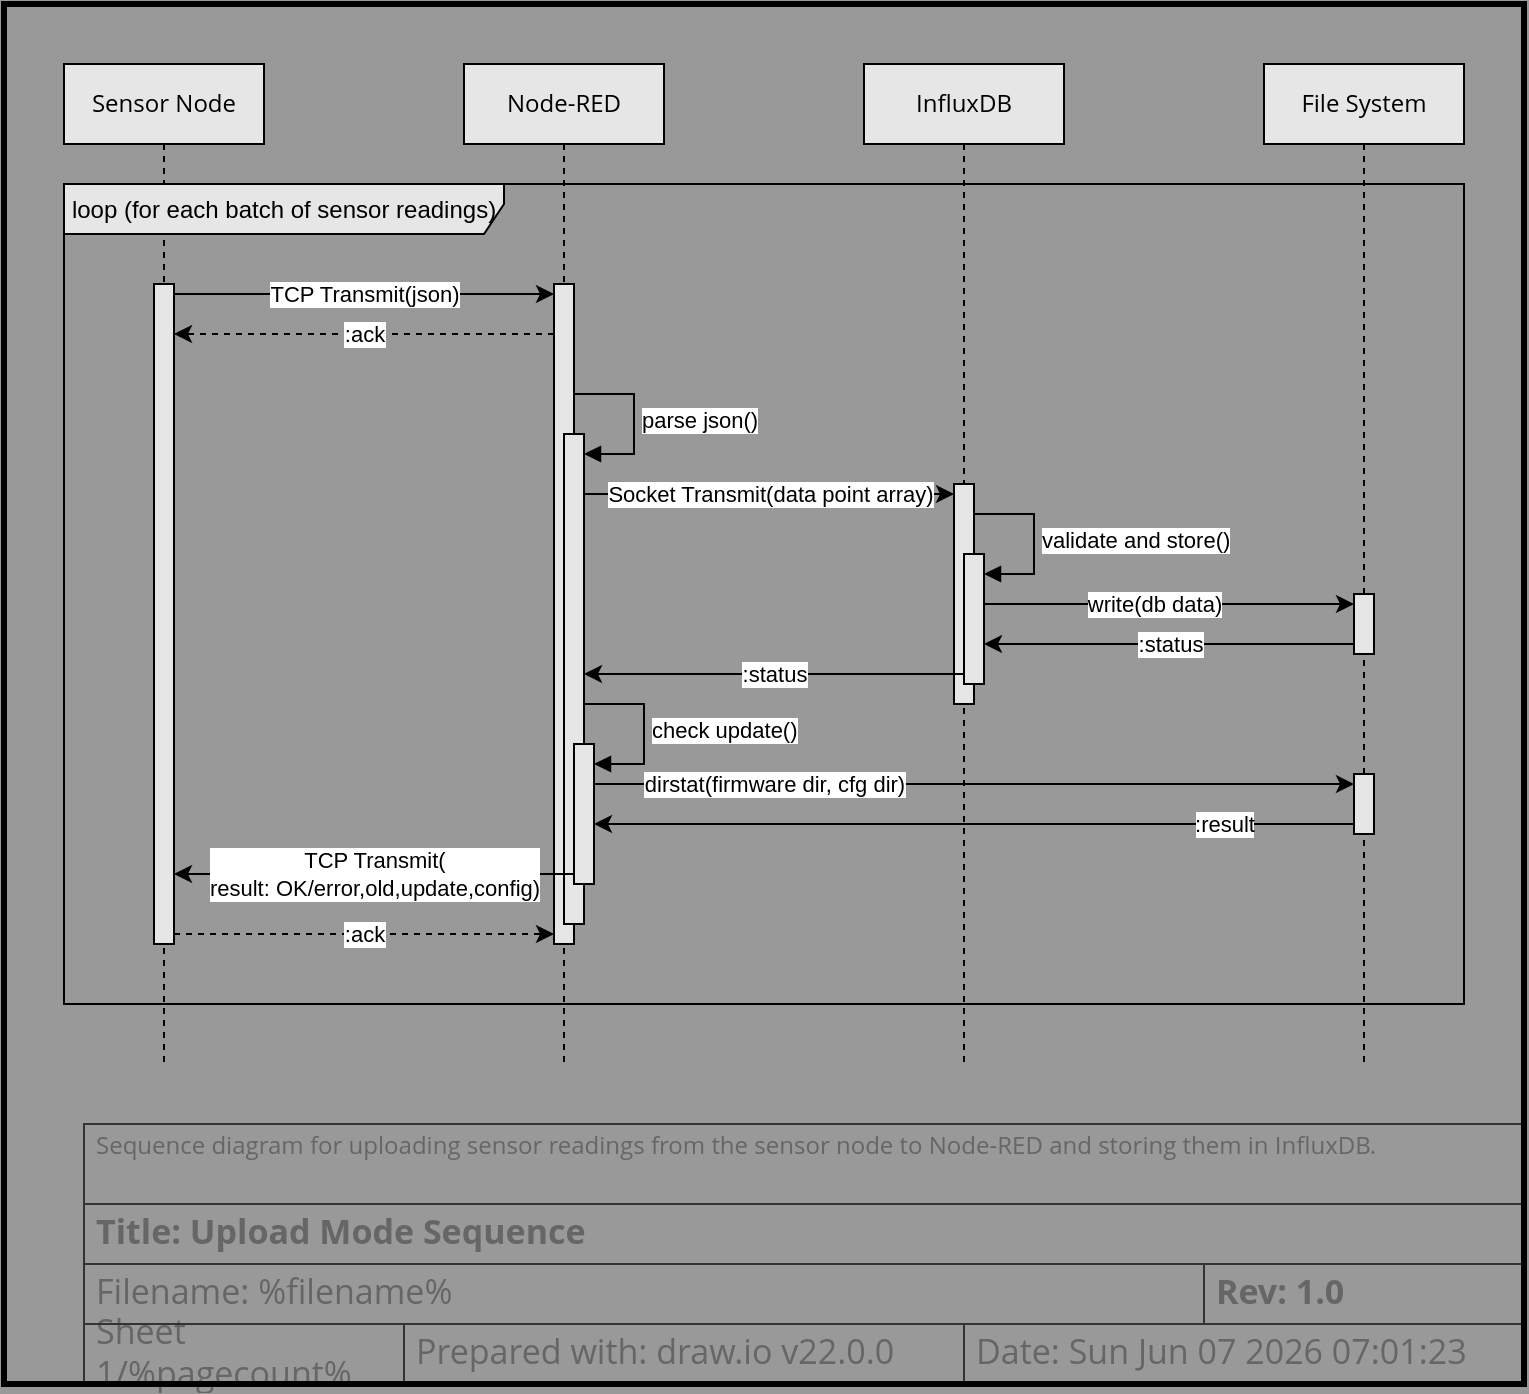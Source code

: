 <mxfile version="22.0.2" type="device">
  <diagram name="Upload Mode Sequence" id="fo18u6Ch1KVScq3Fo-Wy">
    <mxGraphModel dx="1420" dy="1772" grid="1" gridSize="10" guides="1" tooltips="1" connect="1" arrows="1" fold="1" page="1" pageScale="1" pageWidth="800" pageHeight="350" background="#999999" math="0" shadow="0">
      <root>
        <object label="" description="Sequence diagram for uploading sensor readings from the sensor node to Node-RED and storing them in InfluxDB." rev="1.0" id="0">
          <mxCell />
        </object>
        <object label="Title Block" id="1">
          <mxCell style="locked=1;" parent="0" />
        </object>
        <mxCell id="h7L3MlKvrl_dhOmhB3lf-10" value="Prepared with: draw.io v22.0.0" style="strokeWidth=1;shadow=0;dashed=0;align=center;html=1;shape=mxgraph.mockup.text.textBox;fontColor=#666666;align=left;fontSize=17;spacingLeft=4;spacingTop=-3;whiteSpace=wrap;strokeColor=#333333;mainText=;fillColor=none;fontFamily=Open Sans;movable=1;resizable=1;rotatable=1;deletable=1;editable=1;locked=0;connectable=1;" parent="1" vertex="1">
          <mxGeometry x="220" y="300" width="280" height="30" as="geometry" />
        </mxCell>
        <object label="&lt;div align=&quot;left&quot;&gt;Sheet %pagenumber%/%pagecount%&lt;/div&gt;" placeholders="1" id="h7L3MlKvrl_dhOmhB3lf-12">
          <mxCell style="strokeWidth=1;shadow=0;dashed=0;align=left;html=1;shape=mxgraph.mockup.text.textBox;fontColor=#666666;align=left;fontSize=17;spacingLeft=4;spacingTop=-3;whiteSpace=wrap;strokeColor=#333333;mainText=;fillColor=none;fontFamily=Open Sans;movable=1;resizable=1;rotatable=1;deletable=1;editable=1;locked=0;connectable=1;" parent="1" vertex="1">
            <mxGeometry x="60" y="300" width="160" height="30" as="geometry" />
          </mxCell>
        </object>
        <object label="Date: &lt;font style=&quot;font-size: 17px;&quot;&gt;%date{ddd mmm dd yyyy HH:MM:ss}%&lt;/font&gt;" placeholders="1" id="h7L3MlKvrl_dhOmhB3lf-13">
          <mxCell style="strokeWidth=1;shadow=0;dashed=0;align=center;html=1;shape=mxgraph.mockup.text.textBox;fontColor=#666666;align=left;fontSize=17;spacingLeft=4;spacingTop=-3;whiteSpace=wrap;strokeColor=#333333;mainText=;fillColor=none;fontFamily=Open Sans;movable=1;resizable=1;rotatable=1;deletable=1;editable=1;locked=0;connectable=1;" parent="1" vertex="1">
            <mxGeometry x="500" y="300" width="280" height="30" as="geometry" />
          </mxCell>
        </object>
        <object label="&lt;b&gt;Title: %page%&lt;/b&gt;" placeholders="1" id="h7L3MlKvrl_dhOmhB3lf-14">
          <mxCell style="strokeWidth=1;shadow=0;dashed=0;align=center;html=1;shape=mxgraph.mockup.text.textBox;fontColor=#666666;align=left;fontSize=17;spacingLeft=4;spacingTop=-3;whiteSpace=wrap;strokeColor=#333333;mainText=;fillColor=none;fontFamily=Open Sans;movable=1;resizable=1;rotatable=1;deletable=1;editable=1;locked=0;connectable=1;" parent="1" vertex="1">
            <mxGeometry x="60" y="240" width="720" height="30" as="geometry" />
          </mxCell>
        </object>
        <object label="Filename: %filename%" placeholders="1" id="h7L3MlKvrl_dhOmhB3lf-15">
          <mxCell style="strokeWidth=1;shadow=0;dashed=0;align=center;html=1;shape=mxgraph.mockup.text.textBox;fontColor=#666666;align=left;fontSize=17;spacingLeft=4;spacingTop=-3;whiteSpace=wrap;strokeColor=#333333;mainText=;fillColor=none;fontFamily=Open Sans;movable=1;resizable=1;rotatable=1;deletable=1;editable=1;locked=0;connectable=1;" parent="1" vertex="1">
            <mxGeometry x="60" y="270" width="560" height="30" as="geometry" />
          </mxCell>
        </object>
        <object label="&lt;div align=&quot;left&quot;&gt;%description%&lt;/div&gt;" placeholders="1" id="h7L3MlKvrl_dhOmhB3lf-16">
          <mxCell style="strokeWidth=1;shadow=0;dashed=0;html=1;shape=mxgraph.mockup.text.textBox;fontColor=#666666;align=left;verticalAlign=top;fontSize=12;spacingLeft=4;spacingTop=-3;whiteSpace=wrap;strokeColor=#333333;mainText=;fillColor=none;fontFamily=Open Sans;movable=1;resizable=1;rotatable=1;deletable=1;editable=1;locked=0;connectable=1;" parent="1" vertex="1">
            <mxGeometry x="60" y="200" width="720" height="40" as="geometry" />
          </mxCell>
        </object>
        <object label="&lt;b&gt;Rev: %rev%&lt;br&gt;&lt;/b&gt;" placeholders="1" id="EyKvBmyPNv_MzgSUc5b6-1">
          <mxCell style="strokeWidth=1;shadow=0;dashed=0;align=center;html=1;shape=mxgraph.mockup.text.textBox;fontColor=#666666;align=left;fontSize=17;spacingLeft=4;spacingTop=-3;whiteSpace=wrap;strokeColor=#333333;mainText=;fillColor=none;fontFamily=Open Sans;movable=1;resizable=1;rotatable=1;deletable=1;editable=1;locked=0;connectable=1;" parent="1" vertex="1">
            <mxGeometry x="620" y="270" width="160" height="30" as="geometry" />
          </mxCell>
        </object>
        <object label="Drawing Frame" id="2jkEU8j2_UPUL1MGRyPS-1">
          <mxCell style="locked=1;" parent="0" />
        </object>
        <mxCell id="2jkEU8j2_UPUL1MGRyPS-2" value="" style="rounded=0;whiteSpace=wrap;html=1;fillColor=none;strokeWidth=3;movable=1;resizable=1;rotatable=1;deletable=1;editable=1;locked=0;connectable=1;" parent="2jkEU8j2_UPUL1MGRyPS-1" vertex="1">
          <mxGeometry x="20" y="-360" width="760" height="690" as="geometry" />
        </mxCell>
        <object label="Document" id="NbdiYjX3MhI7OpqD2NvG-1">
          <mxCell parent="0" />
        </object>
        <mxCell id="Iwt6Ft-PqrTWGJXxDrMG-18" value="Sensor Node" style="shape=umlLifeline;perimeter=lifelinePerimeter;whiteSpace=wrap;html=1;container=1;dropTarget=0;collapsible=0;recursiveResize=0;outlineConnect=0;portConstraint=eastwest;newEdgeStyle={&quot;curved&quot;:0,&quot;rounded&quot;:0};fontFamily=Open Sans;fillColor=#E6E6E6;" parent="NbdiYjX3MhI7OpqD2NvG-1" vertex="1">
          <mxGeometry x="50" y="-330" width="100" height="500" as="geometry" />
        </mxCell>
        <mxCell id="2Xtk54-N99RbmGmHN2v5-2" value="" style="html=1;points=[[0,0,0,0,5],[0,1,0,0,-5],[1,0,0,0,5],[1,1,0,0,-5]];perimeter=orthogonalPerimeter;outlineConnect=0;targetShapes=umlLifeline;portConstraint=eastwest;newEdgeStyle={&quot;curved&quot;:0,&quot;rounded&quot;:0};fillColor=#E6E6E6;" vertex="1" parent="Iwt6Ft-PqrTWGJXxDrMG-18">
          <mxGeometry x="45" y="110" width="10" height="330" as="geometry" />
        </mxCell>
        <mxCell id="2Xtk54-N99RbmGmHN2v5-27" value="loop (for each batch of sensor readings)" style="shape=umlFrame;whiteSpace=wrap;html=1;pointerEvents=0;fillColor=#E6E6E6;width=220;height=25;" vertex="1" parent="NbdiYjX3MhI7OpqD2NvG-1">
          <mxGeometry x="50" y="-270" width="700" height="410" as="geometry" />
        </mxCell>
        <mxCell id="Iwt6Ft-PqrTWGJXxDrMG-19" value="Node-RED" style="shape=umlLifeline;perimeter=lifelinePerimeter;whiteSpace=wrap;html=1;container=1;dropTarget=0;collapsible=0;recursiveResize=0;outlineConnect=0;portConstraint=eastwest;newEdgeStyle={&quot;curved&quot;:0,&quot;rounded&quot;:0};fontFamily=Open Sans;fillColor=#E6E6E6;" parent="NbdiYjX3MhI7OpqD2NvG-1" vertex="1">
          <mxGeometry x="250" y="-330" width="100" height="500" as="geometry" />
        </mxCell>
        <mxCell id="2Xtk54-N99RbmGmHN2v5-4" value="" style="html=1;points=[[0,0,0,0,5],[0,1,0,0,-5],[1,0,0,0,5],[1,1,0,0,-5]];perimeter=orthogonalPerimeter;outlineConnect=0;targetShapes=umlLifeline;portConstraint=eastwest;newEdgeStyle={&quot;curved&quot;:0,&quot;rounded&quot;:0};fillColor=#E6E6E6;" vertex="1" parent="Iwt6Ft-PqrTWGJXxDrMG-19">
          <mxGeometry x="45" y="110" width="10" height="330" as="geometry" />
        </mxCell>
        <mxCell id="2Xtk54-N99RbmGmHN2v5-5" value="" style="html=1;points=[[0,0,0,0,5],[0,1,0,0,-5],[1,0,0,0,5],[1,1,0,0,-5]];perimeter=orthogonalPerimeter;outlineConnect=0;targetShapes=umlLifeline;portConstraint=eastwest;newEdgeStyle={&quot;curved&quot;:0,&quot;rounded&quot;:0};fillColor=#E6E6E6;" vertex="1" parent="Iwt6Ft-PqrTWGJXxDrMG-19">
          <mxGeometry x="50" y="185" width="10" height="245" as="geometry" />
        </mxCell>
        <mxCell id="2Xtk54-N99RbmGmHN2v5-6" value="parse json()" style="html=1;align=left;spacingLeft=2;endArrow=block;rounded=0;edgeStyle=orthogonalEdgeStyle;curved=0;rounded=0;" edge="1" target="2Xtk54-N99RbmGmHN2v5-5" parent="Iwt6Ft-PqrTWGJXxDrMG-19">
          <mxGeometry relative="1" as="geometry">
            <mxPoint x="55" y="165" as="sourcePoint" />
            <Array as="points">
              <mxPoint x="85" y="195" />
            </Array>
          </mxGeometry>
        </mxCell>
        <mxCell id="2Xtk54-N99RbmGmHN2v5-19" value="" style="html=1;points=[[0,0,0,0,5],[0,1,0,0,-5],[1,0,0,0,5],[1,1,0,0,-5]];perimeter=orthogonalPerimeter;outlineConnect=0;targetShapes=umlLifeline;portConstraint=eastwest;newEdgeStyle={&quot;curved&quot;:0,&quot;rounded&quot;:0};fillColor=#E6E6E6;" vertex="1" parent="Iwt6Ft-PqrTWGJXxDrMG-19">
          <mxGeometry x="55" y="340" width="10" height="70" as="geometry" />
        </mxCell>
        <mxCell id="2Xtk54-N99RbmGmHN2v5-20" value="check update()" style="html=1;align=left;spacingLeft=2;endArrow=block;rounded=0;edgeStyle=orthogonalEdgeStyle;curved=0;rounded=0;" edge="1" target="2Xtk54-N99RbmGmHN2v5-19" parent="Iwt6Ft-PqrTWGJXxDrMG-19">
          <mxGeometry relative="1" as="geometry">
            <mxPoint x="60" y="320" as="sourcePoint" />
            <Array as="points">
              <mxPoint x="90" y="350" />
            </Array>
          </mxGeometry>
        </mxCell>
        <mxCell id="Iwt6Ft-PqrTWGJXxDrMG-20" value="InfluxDB" style="shape=umlLifeline;perimeter=lifelinePerimeter;whiteSpace=wrap;html=1;container=1;dropTarget=0;collapsible=0;recursiveResize=0;outlineConnect=0;portConstraint=eastwest;newEdgeStyle={&quot;curved&quot;:0,&quot;rounded&quot;:0};fontFamily=Open Sans;fillColor=#E6E6E6;" parent="NbdiYjX3MhI7OpqD2NvG-1" vertex="1">
          <mxGeometry x="450" y="-330" width="100" height="500" as="geometry" />
        </mxCell>
        <mxCell id="2Xtk54-N99RbmGmHN2v5-8" value="" style="html=1;points=[[0,0,0,0,5],[0,1,0,0,-5],[1,0,0,0,5],[1,1,0,0,-5]];perimeter=orthogonalPerimeter;outlineConnect=0;targetShapes=umlLifeline;portConstraint=eastwest;newEdgeStyle={&quot;curved&quot;:0,&quot;rounded&quot;:0};fillColor=#E6E6E6;" vertex="1" parent="Iwt6Ft-PqrTWGJXxDrMG-20">
          <mxGeometry x="45" y="210" width="10" height="110" as="geometry" />
        </mxCell>
        <mxCell id="2Xtk54-N99RbmGmHN2v5-11" value="" style="html=1;points=[[0,0,0,0,5],[0,1,0,0,-5],[1,0,0,0,5],[1,1,0,0,-5]];perimeter=orthogonalPerimeter;outlineConnect=0;targetShapes=umlLifeline;portConstraint=eastwest;newEdgeStyle={&quot;curved&quot;:0,&quot;rounded&quot;:0};fillColor=#E6E6E6;" vertex="1" parent="Iwt6Ft-PqrTWGJXxDrMG-20">
          <mxGeometry x="50" y="245" width="10" height="65" as="geometry" />
        </mxCell>
        <mxCell id="2Xtk54-N99RbmGmHN2v5-12" value="validate and store()" style="html=1;align=left;spacingLeft=2;endArrow=block;rounded=0;edgeStyle=orthogonalEdgeStyle;curved=0;rounded=0;" edge="1" target="2Xtk54-N99RbmGmHN2v5-11" parent="Iwt6Ft-PqrTWGJXxDrMG-20">
          <mxGeometry relative="1" as="geometry">
            <mxPoint x="55" y="225" as="sourcePoint" />
            <Array as="points">
              <mxPoint x="85" y="255" />
            </Array>
          </mxGeometry>
        </mxCell>
        <mxCell id="Iwt6Ft-PqrTWGJXxDrMG-33" value="File System" style="shape=umlLifeline;perimeter=lifelinePerimeter;whiteSpace=wrap;html=1;container=1;dropTarget=0;collapsible=0;recursiveResize=0;outlineConnect=0;portConstraint=eastwest;newEdgeStyle={&quot;curved&quot;:0,&quot;rounded&quot;:0};fontFamily=Open Sans;fillColor=#E6E6E6;" parent="NbdiYjX3MhI7OpqD2NvG-1" vertex="1">
          <mxGeometry x="650" y="-330" width="100" height="500" as="geometry" />
        </mxCell>
        <mxCell id="2Xtk54-N99RbmGmHN2v5-15" value="" style="html=1;points=[[0,0,0,0,5],[0,1,0,0,-5],[1,0,0,0,5],[1,1,0,0,-5]];perimeter=orthogonalPerimeter;outlineConnect=0;targetShapes=umlLifeline;portConstraint=eastwest;newEdgeStyle={&quot;curved&quot;:0,&quot;rounded&quot;:0};fillColor=#E6E6E6;" vertex="1" parent="Iwt6Ft-PqrTWGJXxDrMG-33">
          <mxGeometry x="45" y="265" width="10" height="30" as="geometry" />
        </mxCell>
        <mxCell id="2Xtk54-N99RbmGmHN2v5-21" value="" style="html=1;points=[[0,0,0,0,5],[0,1,0,0,-5],[1,0,0,0,5],[1,1,0,0,-5]];perimeter=orthogonalPerimeter;outlineConnect=0;targetShapes=umlLifeline;portConstraint=eastwest;newEdgeStyle={&quot;curved&quot;:0,&quot;rounded&quot;:0};fillColor=#E6E6E6;" vertex="1" parent="Iwt6Ft-PqrTWGJXxDrMG-33">
          <mxGeometry x="45" y="355" width="10" height="30" as="geometry" />
        </mxCell>
        <mxCell id="2Xtk54-N99RbmGmHN2v5-3" style="edgeStyle=orthogonalEdgeStyle;rounded=0;orthogonalLoop=1;jettySize=auto;html=1;curved=0;exitX=1;exitY=0;exitDx=0;exitDy=5;exitPerimeter=0;endArrow=classic;endFill=1;entryX=0;entryY=0;entryDx=0;entryDy=5;entryPerimeter=0;" edge="1" parent="NbdiYjX3MhI7OpqD2NvG-1" source="2Xtk54-N99RbmGmHN2v5-2" target="2Xtk54-N99RbmGmHN2v5-4">
          <mxGeometry relative="1" as="geometry">
            <mxPoint x="220" y="-195" as="targetPoint" />
          </mxGeometry>
        </mxCell>
        <mxCell id="2Xtk54-N99RbmGmHN2v5-10" value="TCP Transmit(json)" style="edgeLabel;html=1;align=center;verticalAlign=middle;resizable=0;points=[];" vertex="1" connectable="0" parent="2Xtk54-N99RbmGmHN2v5-3">
          <mxGeometry x="-0.274" relative="1" as="geometry">
            <mxPoint x="26" as="offset" />
          </mxGeometry>
        </mxCell>
        <mxCell id="2Xtk54-N99RbmGmHN2v5-9" value="Socket Transmit(data point array)" style="rounded=0;orthogonalLoop=1;jettySize=auto;html=1;entryX=0;entryY=0;entryDx=0;entryDy=5;entryPerimeter=0;" edge="1" parent="NbdiYjX3MhI7OpqD2NvG-1" source="2Xtk54-N99RbmGmHN2v5-5" target="2Xtk54-N99RbmGmHN2v5-8">
          <mxGeometry relative="1" as="geometry" />
        </mxCell>
        <mxCell id="2Xtk54-N99RbmGmHN2v5-14" value=":status" style="rounded=0;orthogonalLoop=1;jettySize=auto;html=1;exitX=0;exitY=1;exitDx=0;exitDy=-5;exitPerimeter=0;" edge="1" parent="NbdiYjX3MhI7OpqD2NvG-1" source="2Xtk54-N99RbmGmHN2v5-11" target="2Xtk54-N99RbmGmHN2v5-5">
          <mxGeometry relative="1" as="geometry" />
        </mxCell>
        <mxCell id="2Xtk54-N99RbmGmHN2v5-16" style="rounded=0;orthogonalLoop=1;jettySize=auto;html=1;entryX=0;entryY=0;entryDx=0;entryDy=5;entryPerimeter=0;" edge="1" parent="NbdiYjX3MhI7OpqD2NvG-1" source="2Xtk54-N99RbmGmHN2v5-11" target="2Xtk54-N99RbmGmHN2v5-15">
          <mxGeometry relative="1" as="geometry" />
        </mxCell>
        <mxCell id="2Xtk54-N99RbmGmHN2v5-17" value="write(db data)" style="edgeLabel;html=1;align=center;verticalAlign=middle;resizable=0;points=[];" vertex="1" connectable="0" parent="2Xtk54-N99RbmGmHN2v5-16">
          <mxGeometry x="-0.082" relative="1" as="geometry">
            <mxPoint as="offset" />
          </mxGeometry>
        </mxCell>
        <mxCell id="2Xtk54-N99RbmGmHN2v5-18" value=":status" style="rounded=0;orthogonalLoop=1;jettySize=auto;html=1;exitX=0;exitY=1;exitDx=0;exitDy=-5;exitPerimeter=0;" edge="1" parent="NbdiYjX3MhI7OpqD2NvG-1" source="2Xtk54-N99RbmGmHN2v5-15" target="2Xtk54-N99RbmGmHN2v5-11">
          <mxGeometry relative="1" as="geometry" />
        </mxCell>
        <mxCell id="2Xtk54-N99RbmGmHN2v5-22" value="dirstat(firmware dir, cfg dir)" style="rounded=0;orthogonalLoop=1;jettySize=auto;html=1;entryX=0;entryY=0;entryDx=0;entryDy=5;entryPerimeter=0;" edge="1" parent="NbdiYjX3MhI7OpqD2NvG-1" source="2Xtk54-N99RbmGmHN2v5-19" target="2Xtk54-N99RbmGmHN2v5-21">
          <mxGeometry x="-0.526" relative="1" as="geometry">
            <mxPoint as="offset" />
          </mxGeometry>
        </mxCell>
        <mxCell id="2Xtk54-N99RbmGmHN2v5-23" value=":result" style="rounded=0;orthogonalLoop=1;jettySize=auto;html=1;exitX=0;exitY=1;exitDx=0;exitDy=-5;exitPerimeter=0;" edge="1" parent="NbdiYjX3MhI7OpqD2NvG-1" source="2Xtk54-N99RbmGmHN2v5-21" target="2Xtk54-N99RbmGmHN2v5-19">
          <mxGeometry x="-0.658" relative="1" as="geometry">
            <mxPoint as="offset" />
          </mxGeometry>
        </mxCell>
        <mxCell id="2Xtk54-N99RbmGmHN2v5-24" value="TCP Transmit(&lt;br&gt;result: OK/error,old,update,config)" style="rounded=0;orthogonalLoop=1;jettySize=auto;html=1;exitX=0;exitY=1;exitDx=0;exitDy=-5;exitPerimeter=0;" edge="1" parent="NbdiYjX3MhI7OpqD2NvG-1" source="2Xtk54-N99RbmGmHN2v5-19" target="2Xtk54-N99RbmGmHN2v5-2">
          <mxGeometry relative="1" as="geometry">
            <mxPoint x="105" y="70" as="targetPoint" />
          </mxGeometry>
        </mxCell>
        <mxCell id="2Xtk54-N99RbmGmHN2v5-25" value=":ack" style="rounded=0;orthogonalLoop=1;jettySize=auto;html=1;dashed=1;" edge="1" parent="NbdiYjX3MhI7OpqD2NvG-1">
          <mxGeometry relative="1" as="geometry">
            <mxPoint x="295" y="-195" as="sourcePoint" />
            <mxPoint x="105" y="-195" as="targetPoint" />
          </mxGeometry>
        </mxCell>
        <mxCell id="2Xtk54-N99RbmGmHN2v5-26" value=":ack" style="rounded=0;orthogonalLoop=1;jettySize=auto;html=1;dashed=1;entryX=0;entryY=1;entryDx=0;entryDy=-5;entryPerimeter=0;exitX=1;exitY=1;exitDx=0;exitDy=-5;exitPerimeter=0;" edge="1" parent="NbdiYjX3MhI7OpqD2NvG-1" source="2Xtk54-N99RbmGmHN2v5-2" target="2Xtk54-N99RbmGmHN2v5-4">
          <mxGeometry relative="1" as="geometry">
            <mxPoint x="360" y="110" as="sourcePoint" />
            <mxPoint x="170" y="110" as="targetPoint" />
          </mxGeometry>
        </mxCell>
      </root>
    </mxGraphModel>
  </diagram>
</mxfile>
